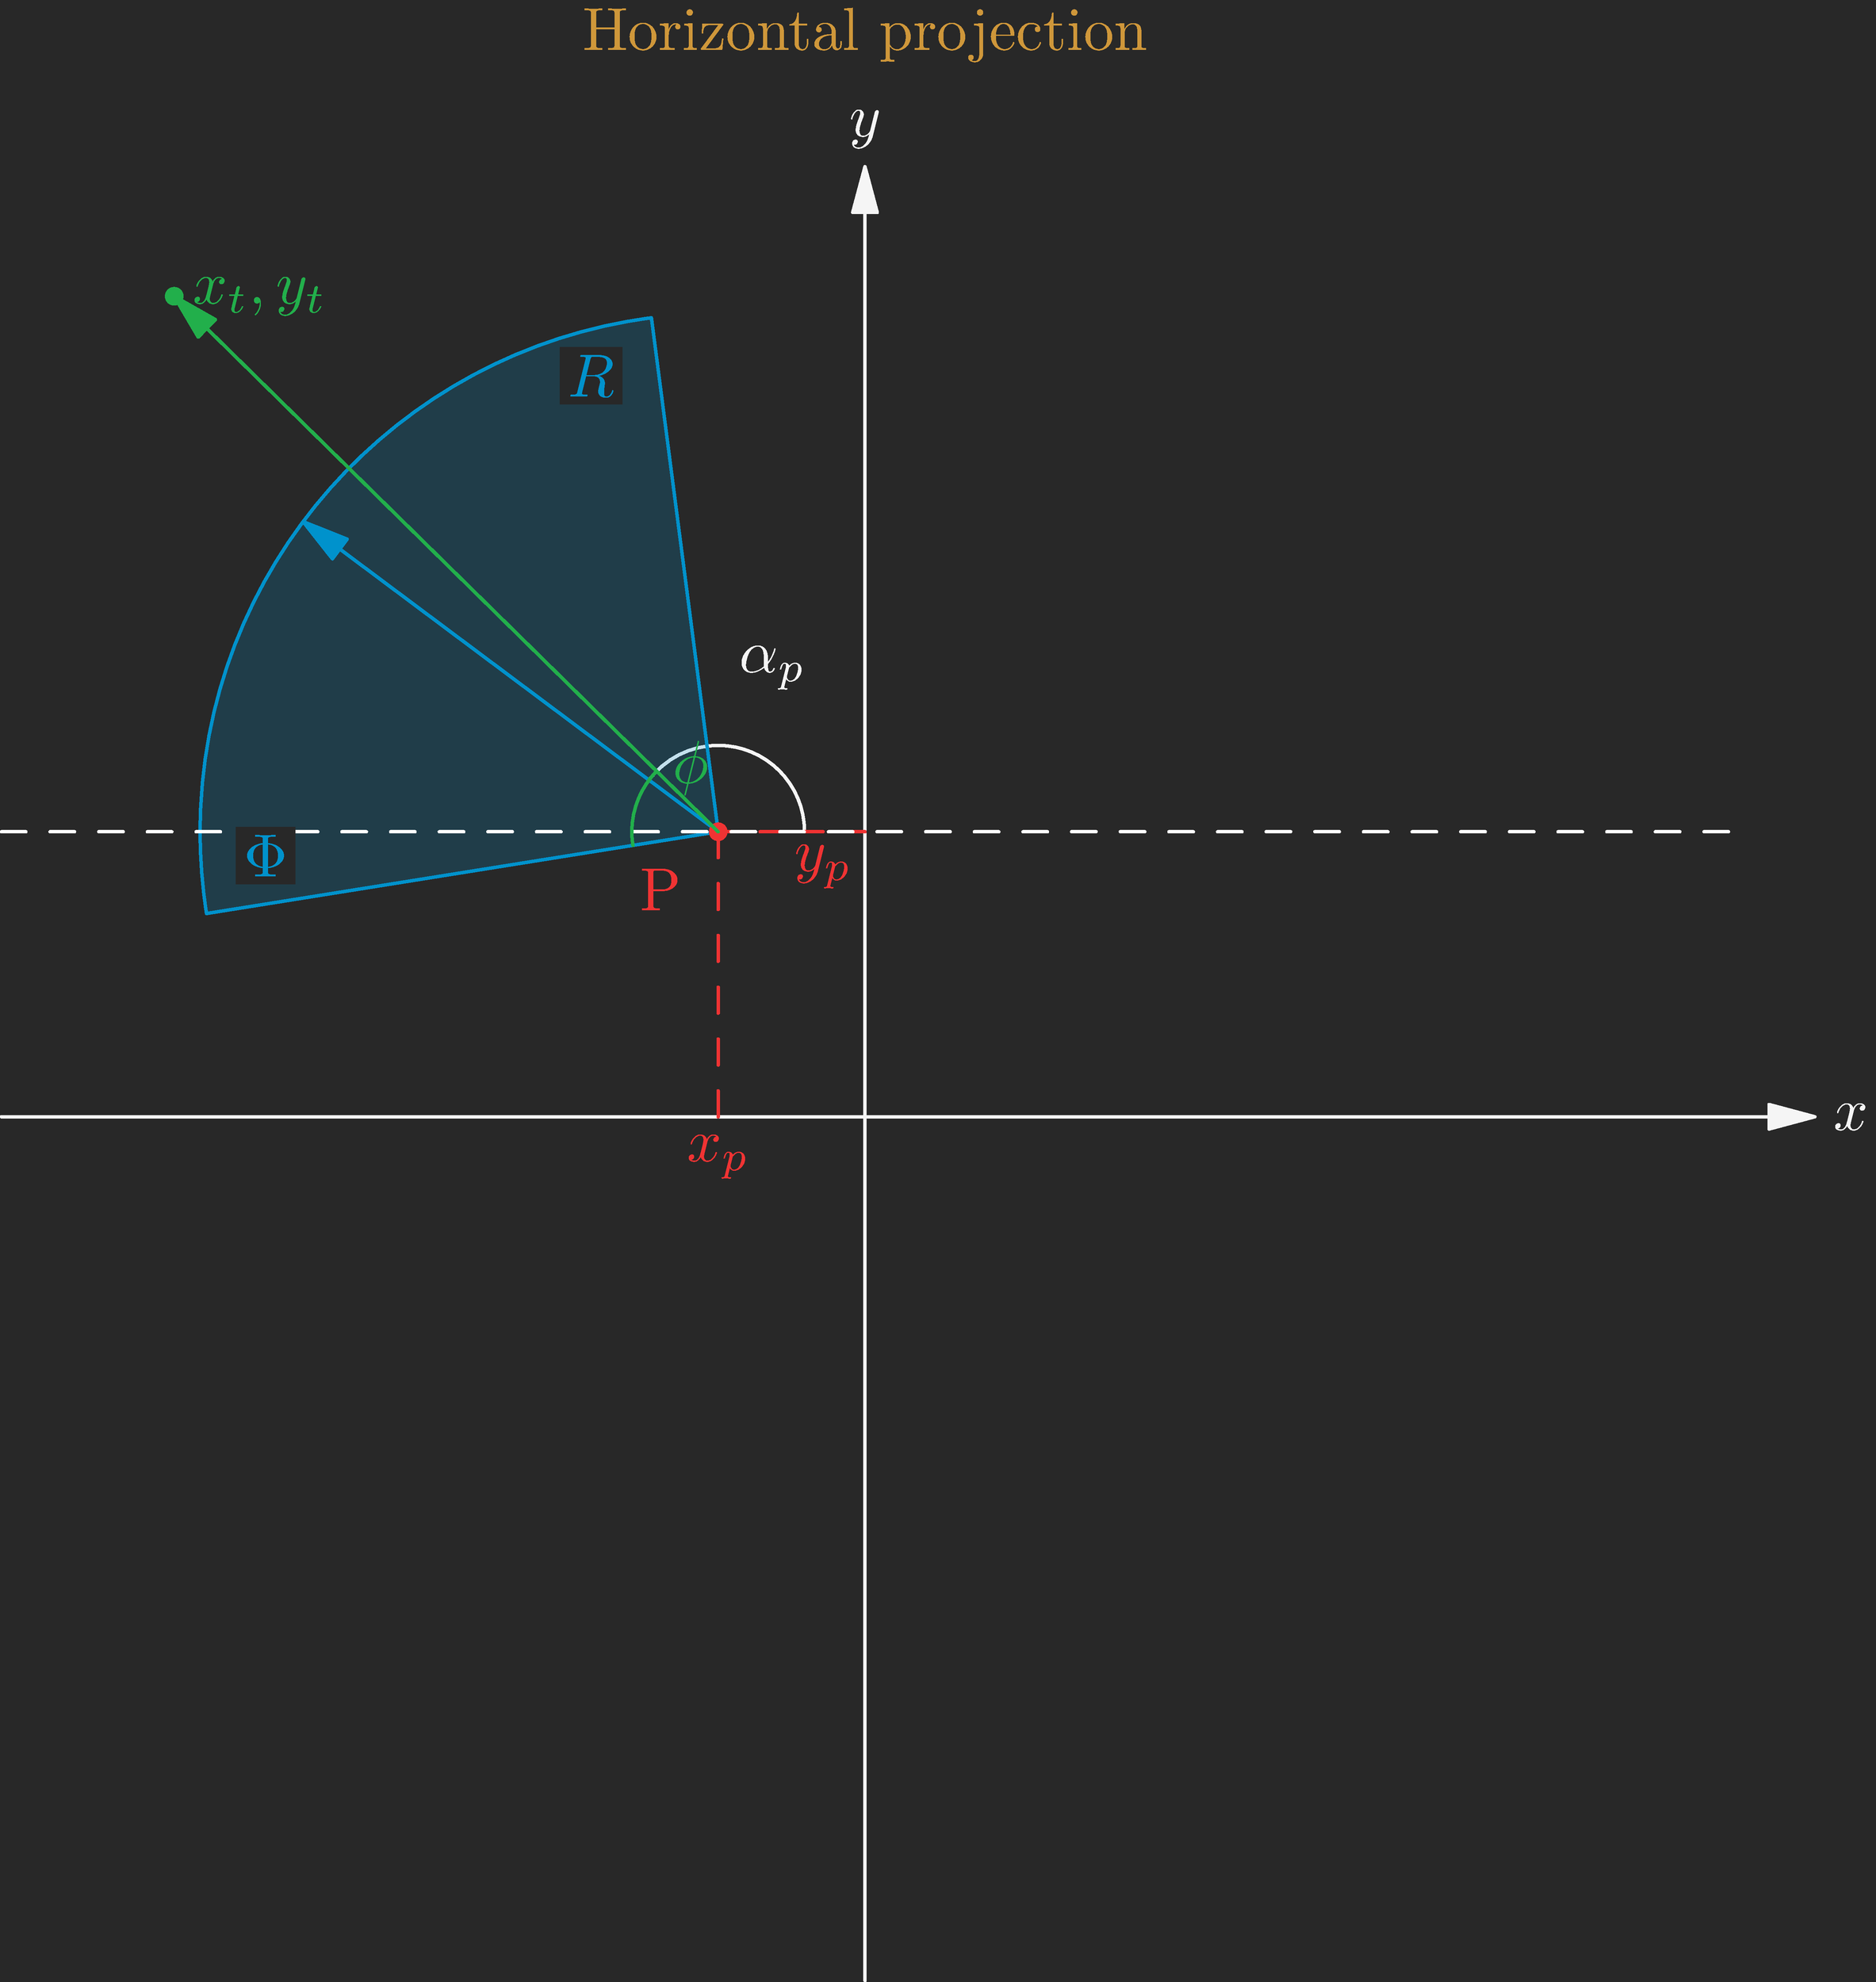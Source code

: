 defaultpen(fontsize(10pt));

settings.render = 16;
unitsize(5cm);

pen blackc = RGB(40,40,40);
pen whitec = RGB(245,245,245);
pen grayc = RGB(205,205,205);
pen bluec = RGB(0,146,204);
pen redc = RGB(240,51,51);
pen greenc = RGB(34, 175, 75);
pen goldc = RGB(207,151,58);
defaultpen(whitec);

int ntiles = 10;
real wtiles = 1.0/ntiles;
pair player_pos = (-0.17, 0.33);
real pa = 2.5;
pair player_dir = player_pos+6wtiles*(cos(pa), sin(pa));
real pFOV = 0.8;
pair player_left = player_pos+6wtiles*(cos(pa+pFOV), sin(pa+pFOV));
pair player_right = player_pos+6wtiles*(cos(pa-pFOV), sin(pa-pFOV));
path player_view = player_pos -- player_left -- arc(player_pos, 6wtiles, degrees(pa+pFOV), degrees(pa-pFOV)) -- player_right -- cycle;

pair target_pos = (-0.8,0.95);


label("Horizontal projection", (0.0, 1.2), align=N, goldc);

defaultpen(whitec);

draw((-1,0) -- (1.1,0), arrow = Arrow);
draw((0,-1) -- (0,1.1), arrow = Arrow);
label("$x$", (1.1,0), align=E);
label("$y$", (0,1.1), align=N);

//draw(player_left -- player_right, red);

label("$\alpha_p$", player_pos + 2wtiles*(cos(pa/2), sin(pa/2)), Fill(blackc));
draw(arc(player_pos, wtiles, degrees(pa), 0));

fill(player_view, bluec+opacity(0.2));
draw(player_view, bluec);
draw(player_pos -- (player_pos.x,0), redc+dashed);
draw(player_pos -- (0,player_pos.y), redc+dashed);
draw((-1,player_pos.y) -- (1,player_pos.y), white+dashed);

label("$x_p$", (player_pos.x,0), align=S, redc);
label("$y_p$", (0,player_pos.y), align=SW, redc);
label("P", player_pos, align=2S+2W, redc, Fill(blackc));
label("$\Phi$", player_left, align=2N+2E, bluec, Fill(blackc));
label("$R$", player_right, align=2S+2W, bluec, Fill(blackc));
draw(player_pos -- player_dir, bluec, Arrow);
dot(player_pos, redc);

dot(target_pos, greenc);
label("$x_t,y_t$", target_pos, align=E, greenc, Fill(blackc));
draw(player_pos -- target_pos, greenc, Arrow);

label("$\phi$", player_pos, greenc, align=2N+W);
draw(arc(player_pos, wtiles, degrees(pa+pFOV), degrees(atan2(target_pos.y-player_pos.y,target_pos.x-player_pos.x))), greenc);

shipout(bbox(linewidth(0), Fill(blackc), xmargin=0, ymargin=0));